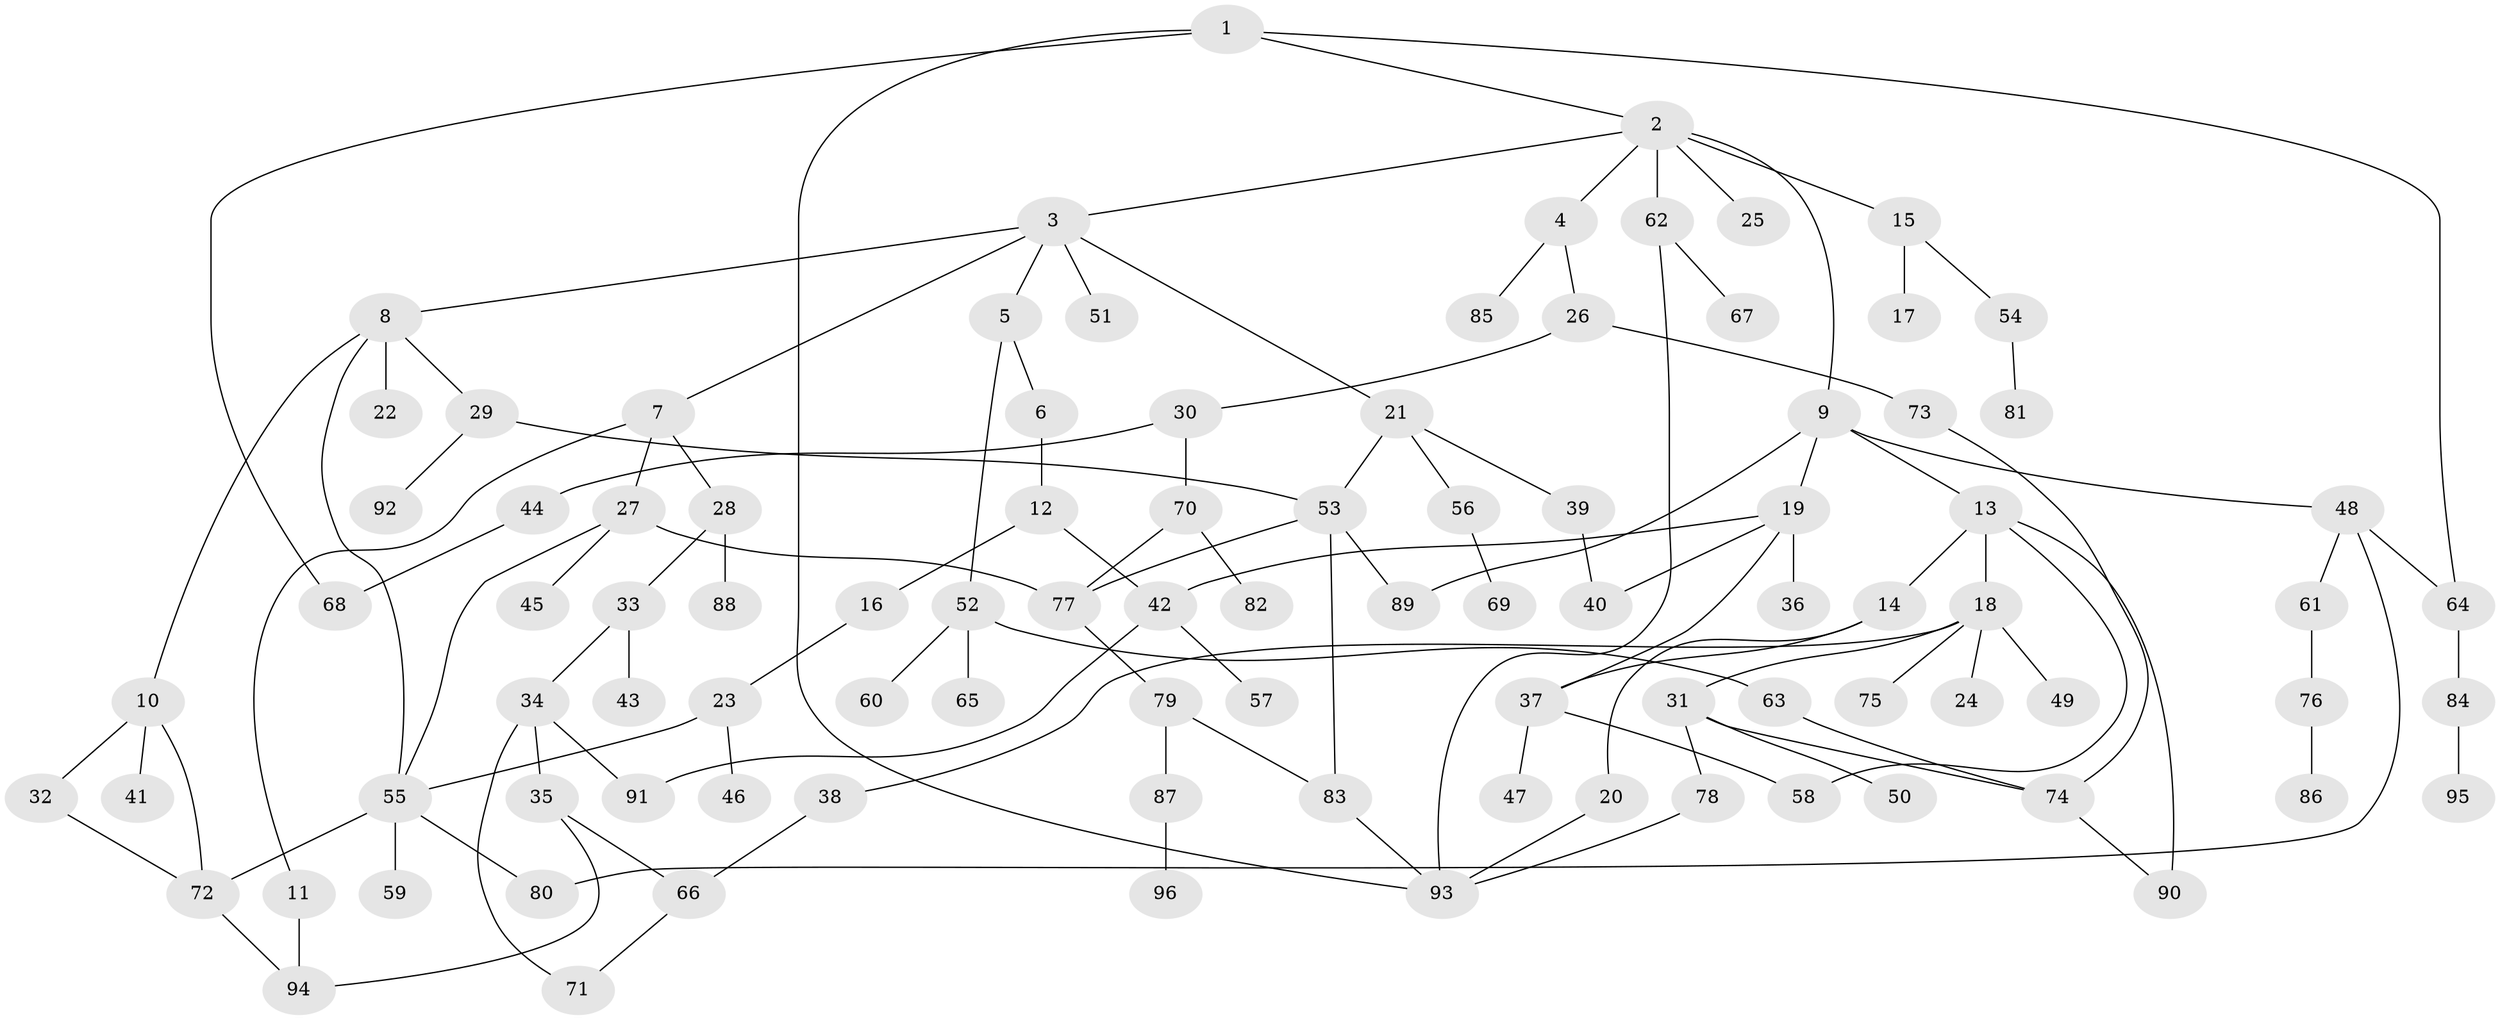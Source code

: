 // Generated by graph-tools (version 1.1) at 2025/13/03/09/25 04:13:32]
// undirected, 96 vertices, 123 edges
graph export_dot {
graph [start="1"]
  node [color=gray90,style=filled];
  1;
  2;
  3;
  4;
  5;
  6;
  7;
  8;
  9;
  10;
  11;
  12;
  13;
  14;
  15;
  16;
  17;
  18;
  19;
  20;
  21;
  22;
  23;
  24;
  25;
  26;
  27;
  28;
  29;
  30;
  31;
  32;
  33;
  34;
  35;
  36;
  37;
  38;
  39;
  40;
  41;
  42;
  43;
  44;
  45;
  46;
  47;
  48;
  49;
  50;
  51;
  52;
  53;
  54;
  55;
  56;
  57;
  58;
  59;
  60;
  61;
  62;
  63;
  64;
  65;
  66;
  67;
  68;
  69;
  70;
  71;
  72;
  73;
  74;
  75;
  76;
  77;
  78;
  79;
  80;
  81;
  82;
  83;
  84;
  85;
  86;
  87;
  88;
  89;
  90;
  91;
  92;
  93;
  94;
  95;
  96;
  1 -- 2;
  1 -- 68;
  1 -- 93;
  1 -- 64;
  2 -- 3;
  2 -- 4;
  2 -- 9;
  2 -- 15;
  2 -- 25;
  2 -- 62;
  3 -- 5;
  3 -- 7;
  3 -- 8;
  3 -- 21;
  3 -- 51;
  4 -- 26;
  4 -- 85;
  5 -- 6;
  5 -- 52;
  6 -- 12;
  7 -- 11;
  7 -- 27;
  7 -- 28;
  8 -- 10;
  8 -- 22;
  8 -- 29;
  8 -- 55;
  9 -- 13;
  9 -- 19;
  9 -- 48;
  9 -- 89;
  10 -- 32;
  10 -- 41;
  10 -- 72;
  11 -- 94;
  12 -- 16;
  12 -- 42;
  13 -- 14;
  13 -- 18;
  13 -- 58;
  13 -- 90;
  14 -- 20;
  14 -- 37;
  15 -- 17;
  15 -- 54;
  16 -- 23;
  18 -- 24;
  18 -- 31;
  18 -- 38;
  18 -- 49;
  18 -- 75;
  19 -- 36;
  19 -- 40;
  19 -- 37;
  19 -- 42;
  20 -- 93;
  21 -- 39;
  21 -- 56;
  21 -- 53;
  23 -- 46;
  23 -- 55;
  26 -- 30;
  26 -- 73;
  27 -- 45;
  27 -- 55;
  27 -- 77;
  28 -- 33;
  28 -- 88;
  29 -- 53;
  29 -- 92;
  30 -- 44;
  30 -- 70;
  31 -- 50;
  31 -- 78;
  31 -- 74;
  32 -- 72;
  33 -- 34;
  33 -- 43;
  34 -- 35;
  34 -- 91;
  34 -- 71;
  35 -- 66;
  35 -- 94;
  37 -- 47;
  37 -- 58;
  38 -- 66;
  39 -- 40;
  42 -- 57;
  42 -- 91;
  44 -- 68;
  48 -- 61;
  48 -- 64;
  48 -- 80;
  52 -- 60;
  52 -- 63;
  52 -- 65;
  53 -- 83;
  53 -- 89;
  53 -- 77;
  54 -- 81;
  55 -- 59;
  55 -- 72;
  55 -- 80;
  56 -- 69;
  61 -- 76;
  62 -- 67;
  62 -- 93;
  63 -- 74;
  64 -- 84;
  66 -- 71;
  70 -- 77;
  70 -- 82;
  72 -- 94;
  73 -- 74;
  74 -- 90;
  76 -- 86;
  77 -- 79;
  78 -- 93;
  79 -- 87;
  79 -- 83;
  83 -- 93;
  84 -- 95;
  87 -- 96;
}
